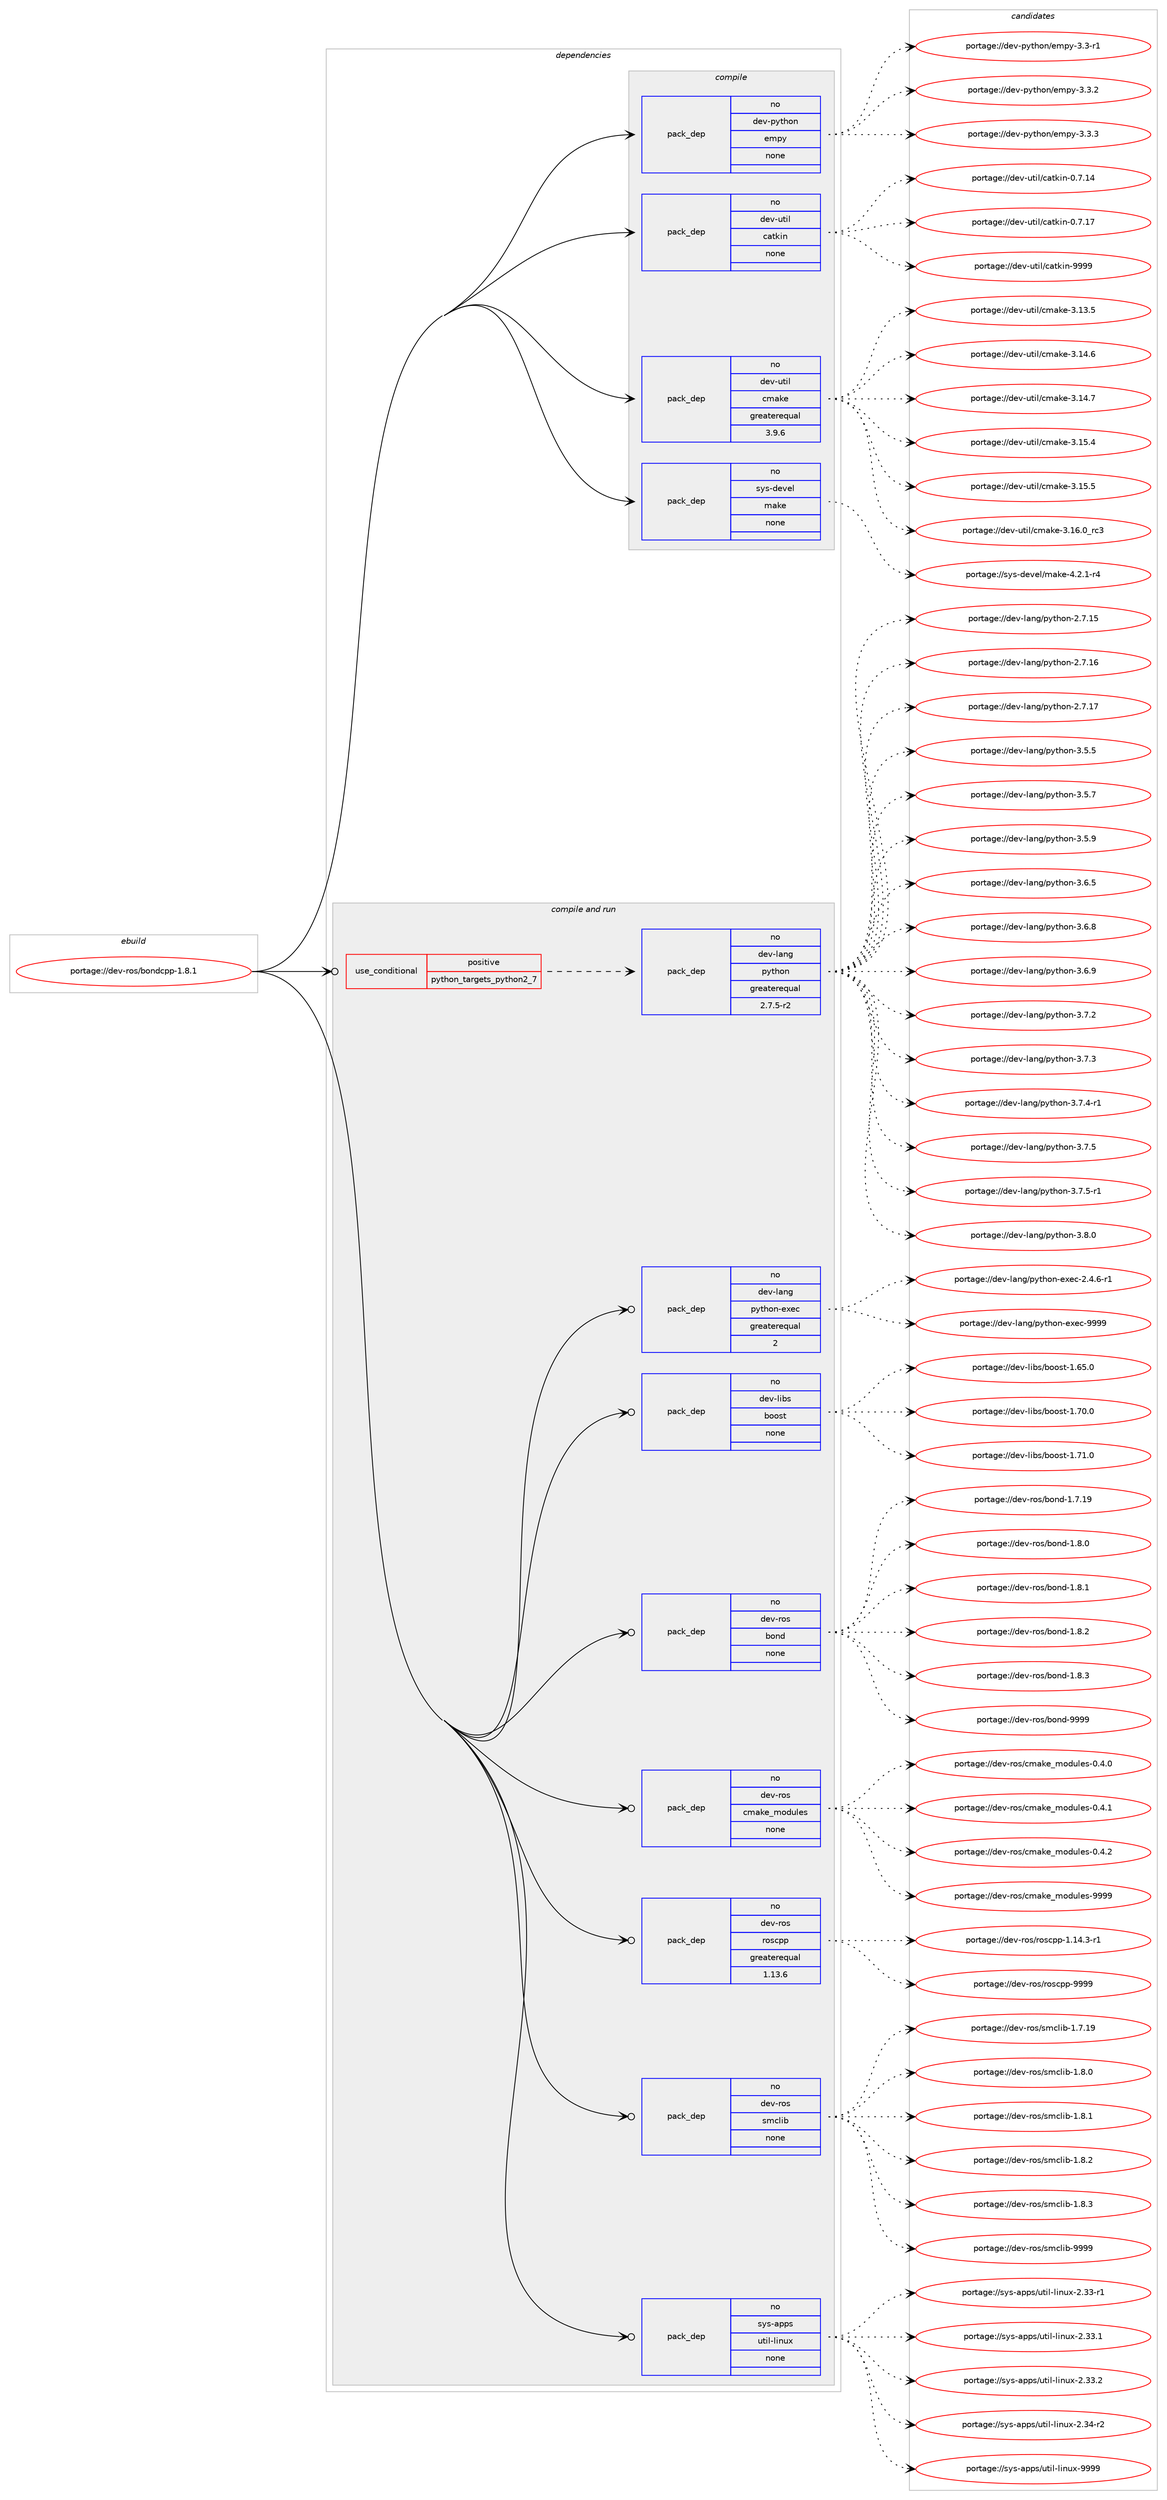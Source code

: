 digraph prolog {

# *************
# Graph options
# *************

newrank=true;
concentrate=true;
compound=true;
graph [rankdir=LR,fontname=Helvetica,fontsize=10,ranksep=1.5];#, ranksep=2.5, nodesep=0.2];
edge  [arrowhead=vee];
node  [fontname=Helvetica,fontsize=10];

# **********
# The ebuild
# **********

subgraph cluster_leftcol {
color=gray;
rank=same;
label=<<i>ebuild</i>>;
id [label="portage://dev-ros/bondcpp-1.8.1", color=red, width=4, href="../dev-ros/bondcpp-1.8.1.svg"];
}

# ****************
# The dependencies
# ****************

subgraph cluster_midcol {
color=gray;
label=<<i>dependencies</i>>;
subgraph cluster_compile {
fillcolor="#eeeeee";
style=filled;
label=<<i>compile</i>>;
subgraph pack138285 {
dependency183777 [label=<<TABLE BORDER="0" CELLBORDER="1" CELLSPACING="0" CELLPADDING="4" WIDTH="220"><TR><TD ROWSPAN="6" CELLPADDING="30">pack_dep</TD></TR><TR><TD WIDTH="110">no</TD></TR><TR><TD>dev-python</TD></TR><TR><TD>empy</TD></TR><TR><TD>none</TD></TR><TR><TD></TD></TR></TABLE>>, shape=none, color=blue];
}
id:e -> dependency183777:w [weight=20,style="solid",arrowhead="vee"];
subgraph pack138286 {
dependency183778 [label=<<TABLE BORDER="0" CELLBORDER="1" CELLSPACING="0" CELLPADDING="4" WIDTH="220"><TR><TD ROWSPAN="6" CELLPADDING="30">pack_dep</TD></TR><TR><TD WIDTH="110">no</TD></TR><TR><TD>dev-util</TD></TR><TR><TD>catkin</TD></TR><TR><TD>none</TD></TR><TR><TD></TD></TR></TABLE>>, shape=none, color=blue];
}
id:e -> dependency183778:w [weight=20,style="solid",arrowhead="vee"];
subgraph pack138287 {
dependency183779 [label=<<TABLE BORDER="0" CELLBORDER="1" CELLSPACING="0" CELLPADDING="4" WIDTH="220"><TR><TD ROWSPAN="6" CELLPADDING="30">pack_dep</TD></TR><TR><TD WIDTH="110">no</TD></TR><TR><TD>dev-util</TD></TR><TR><TD>cmake</TD></TR><TR><TD>greaterequal</TD></TR><TR><TD>3.9.6</TD></TR></TABLE>>, shape=none, color=blue];
}
id:e -> dependency183779:w [weight=20,style="solid",arrowhead="vee"];
subgraph pack138288 {
dependency183780 [label=<<TABLE BORDER="0" CELLBORDER="1" CELLSPACING="0" CELLPADDING="4" WIDTH="220"><TR><TD ROWSPAN="6" CELLPADDING="30">pack_dep</TD></TR><TR><TD WIDTH="110">no</TD></TR><TR><TD>sys-devel</TD></TR><TR><TD>make</TD></TR><TR><TD>none</TD></TR><TR><TD></TD></TR></TABLE>>, shape=none, color=blue];
}
id:e -> dependency183780:w [weight=20,style="solid",arrowhead="vee"];
}
subgraph cluster_compileandrun {
fillcolor="#eeeeee";
style=filled;
label=<<i>compile and run</i>>;
subgraph cond42074 {
dependency183781 [label=<<TABLE BORDER="0" CELLBORDER="1" CELLSPACING="0" CELLPADDING="4"><TR><TD ROWSPAN="3" CELLPADDING="10">use_conditional</TD></TR><TR><TD>positive</TD></TR><TR><TD>python_targets_python2_7</TD></TR></TABLE>>, shape=none, color=red];
subgraph pack138289 {
dependency183782 [label=<<TABLE BORDER="0" CELLBORDER="1" CELLSPACING="0" CELLPADDING="4" WIDTH="220"><TR><TD ROWSPAN="6" CELLPADDING="30">pack_dep</TD></TR><TR><TD WIDTH="110">no</TD></TR><TR><TD>dev-lang</TD></TR><TR><TD>python</TD></TR><TR><TD>greaterequal</TD></TR><TR><TD>2.7.5-r2</TD></TR></TABLE>>, shape=none, color=blue];
}
dependency183781:e -> dependency183782:w [weight=20,style="dashed",arrowhead="vee"];
}
id:e -> dependency183781:w [weight=20,style="solid",arrowhead="odotvee"];
subgraph pack138290 {
dependency183783 [label=<<TABLE BORDER="0" CELLBORDER="1" CELLSPACING="0" CELLPADDING="4" WIDTH="220"><TR><TD ROWSPAN="6" CELLPADDING="30">pack_dep</TD></TR><TR><TD WIDTH="110">no</TD></TR><TR><TD>dev-lang</TD></TR><TR><TD>python-exec</TD></TR><TR><TD>greaterequal</TD></TR><TR><TD>2</TD></TR></TABLE>>, shape=none, color=blue];
}
id:e -> dependency183783:w [weight=20,style="solid",arrowhead="odotvee"];
subgraph pack138291 {
dependency183784 [label=<<TABLE BORDER="0" CELLBORDER="1" CELLSPACING="0" CELLPADDING="4" WIDTH="220"><TR><TD ROWSPAN="6" CELLPADDING="30">pack_dep</TD></TR><TR><TD WIDTH="110">no</TD></TR><TR><TD>dev-libs</TD></TR><TR><TD>boost</TD></TR><TR><TD>none</TD></TR><TR><TD></TD></TR></TABLE>>, shape=none, color=blue];
}
id:e -> dependency183784:w [weight=20,style="solid",arrowhead="odotvee"];
subgraph pack138292 {
dependency183785 [label=<<TABLE BORDER="0" CELLBORDER="1" CELLSPACING="0" CELLPADDING="4" WIDTH="220"><TR><TD ROWSPAN="6" CELLPADDING="30">pack_dep</TD></TR><TR><TD WIDTH="110">no</TD></TR><TR><TD>dev-ros</TD></TR><TR><TD>bond</TD></TR><TR><TD>none</TD></TR><TR><TD></TD></TR></TABLE>>, shape=none, color=blue];
}
id:e -> dependency183785:w [weight=20,style="solid",arrowhead="odotvee"];
subgraph pack138293 {
dependency183786 [label=<<TABLE BORDER="0" CELLBORDER="1" CELLSPACING="0" CELLPADDING="4" WIDTH="220"><TR><TD ROWSPAN="6" CELLPADDING="30">pack_dep</TD></TR><TR><TD WIDTH="110">no</TD></TR><TR><TD>dev-ros</TD></TR><TR><TD>cmake_modules</TD></TR><TR><TD>none</TD></TR><TR><TD></TD></TR></TABLE>>, shape=none, color=blue];
}
id:e -> dependency183786:w [weight=20,style="solid",arrowhead="odotvee"];
subgraph pack138294 {
dependency183787 [label=<<TABLE BORDER="0" CELLBORDER="1" CELLSPACING="0" CELLPADDING="4" WIDTH="220"><TR><TD ROWSPAN="6" CELLPADDING="30">pack_dep</TD></TR><TR><TD WIDTH="110">no</TD></TR><TR><TD>dev-ros</TD></TR><TR><TD>roscpp</TD></TR><TR><TD>greaterequal</TD></TR><TR><TD>1.13.6</TD></TR></TABLE>>, shape=none, color=blue];
}
id:e -> dependency183787:w [weight=20,style="solid",arrowhead="odotvee"];
subgraph pack138295 {
dependency183788 [label=<<TABLE BORDER="0" CELLBORDER="1" CELLSPACING="0" CELLPADDING="4" WIDTH="220"><TR><TD ROWSPAN="6" CELLPADDING="30">pack_dep</TD></TR><TR><TD WIDTH="110">no</TD></TR><TR><TD>dev-ros</TD></TR><TR><TD>smclib</TD></TR><TR><TD>none</TD></TR><TR><TD></TD></TR></TABLE>>, shape=none, color=blue];
}
id:e -> dependency183788:w [weight=20,style="solid",arrowhead="odotvee"];
subgraph pack138296 {
dependency183789 [label=<<TABLE BORDER="0" CELLBORDER="1" CELLSPACING="0" CELLPADDING="4" WIDTH="220"><TR><TD ROWSPAN="6" CELLPADDING="30">pack_dep</TD></TR><TR><TD WIDTH="110">no</TD></TR><TR><TD>sys-apps</TD></TR><TR><TD>util-linux</TD></TR><TR><TD>none</TD></TR><TR><TD></TD></TR></TABLE>>, shape=none, color=blue];
}
id:e -> dependency183789:w [weight=20,style="solid",arrowhead="odotvee"];
}
subgraph cluster_run {
fillcolor="#eeeeee";
style=filled;
label=<<i>run</i>>;
}
}

# **************
# The candidates
# **************

subgraph cluster_choices {
rank=same;
color=gray;
label=<<i>candidates</i>>;

subgraph choice138285 {
color=black;
nodesep=1;
choiceportage1001011184511212111610411111047101109112121455146514511449 [label="portage://dev-python/empy-3.3-r1", color=red, width=4,href="../dev-python/empy-3.3-r1.svg"];
choiceportage1001011184511212111610411111047101109112121455146514650 [label="portage://dev-python/empy-3.3.2", color=red, width=4,href="../dev-python/empy-3.3.2.svg"];
choiceportage1001011184511212111610411111047101109112121455146514651 [label="portage://dev-python/empy-3.3.3", color=red, width=4,href="../dev-python/empy-3.3.3.svg"];
dependency183777:e -> choiceportage1001011184511212111610411111047101109112121455146514511449:w [style=dotted,weight="100"];
dependency183777:e -> choiceportage1001011184511212111610411111047101109112121455146514650:w [style=dotted,weight="100"];
dependency183777:e -> choiceportage1001011184511212111610411111047101109112121455146514651:w [style=dotted,weight="100"];
}
subgraph choice138286 {
color=black;
nodesep=1;
choiceportage1001011184511711610510847999711610710511045484655464952 [label="portage://dev-util/catkin-0.7.14", color=red, width=4,href="../dev-util/catkin-0.7.14.svg"];
choiceportage1001011184511711610510847999711610710511045484655464955 [label="portage://dev-util/catkin-0.7.17", color=red, width=4,href="../dev-util/catkin-0.7.17.svg"];
choiceportage100101118451171161051084799971161071051104557575757 [label="portage://dev-util/catkin-9999", color=red, width=4,href="../dev-util/catkin-9999.svg"];
dependency183778:e -> choiceportage1001011184511711610510847999711610710511045484655464952:w [style=dotted,weight="100"];
dependency183778:e -> choiceportage1001011184511711610510847999711610710511045484655464955:w [style=dotted,weight="100"];
dependency183778:e -> choiceportage100101118451171161051084799971161071051104557575757:w [style=dotted,weight="100"];
}
subgraph choice138287 {
color=black;
nodesep=1;
choiceportage1001011184511711610510847991099710710145514649514653 [label="portage://dev-util/cmake-3.13.5", color=red, width=4,href="../dev-util/cmake-3.13.5.svg"];
choiceportage1001011184511711610510847991099710710145514649524654 [label="portage://dev-util/cmake-3.14.6", color=red, width=4,href="../dev-util/cmake-3.14.6.svg"];
choiceportage1001011184511711610510847991099710710145514649524655 [label="portage://dev-util/cmake-3.14.7", color=red, width=4,href="../dev-util/cmake-3.14.7.svg"];
choiceportage1001011184511711610510847991099710710145514649534652 [label="portage://dev-util/cmake-3.15.4", color=red, width=4,href="../dev-util/cmake-3.15.4.svg"];
choiceportage1001011184511711610510847991099710710145514649534653 [label="portage://dev-util/cmake-3.15.5", color=red, width=4,href="../dev-util/cmake-3.15.5.svg"];
choiceportage1001011184511711610510847991099710710145514649544648951149951 [label="portage://dev-util/cmake-3.16.0_rc3", color=red, width=4,href="../dev-util/cmake-3.16.0_rc3.svg"];
dependency183779:e -> choiceportage1001011184511711610510847991099710710145514649514653:w [style=dotted,weight="100"];
dependency183779:e -> choiceportage1001011184511711610510847991099710710145514649524654:w [style=dotted,weight="100"];
dependency183779:e -> choiceportage1001011184511711610510847991099710710145514649524655:w [style=dotted,weight="100"];
dependency183779:e -> choiceportage1001011184511711610510847991099710710145514649534652:w [style=dotted,weight="100"];
dependency183779:e -> choiceportage1001011184511711610510847991099710710145514649534653:w [style=dotted,weight="100"];
dependency183779:e -> choiceportage1001011184511711610510847991099710710145514649544648951149951:w [style=dotted,weight="100"];
}
subgraph choice138288 {
color=black;
nodesep=1;
choiceportage1151211154510010111810110847109971071014552465046494511452 [label="portage://sys-devel/make-4.2.1-r4", color=red, width=4,href="../sys-devel/make-4.2.1-r4.svg"];
dependency183780:e -> choiceportage1151211154510010111810110847109971071014552465046494511452:w [style=dotted,weight="100"];
}
subgraph choice138289 {
color=black;
nodesep=1;
choiceportage10010111845108971101034711212111610411111045504655464953 [label="portage://dev-lang/python-2.7.15", color=red, width=4,href="../dev-lang/python-2.7.15.svg"];
choiceportage10010111845108971101034711212111610411111045504655464954 [label="portage://dev-lang/python-2.7.16", color=red, width=4,href="../dev-lang/python-2.7.16.svg"];
choiceportage10010111845108971101034711212111610411111045504655464955 [label="portage://dev-lang/python-2.7.17", color=red, width=4,href="../dev-lang/python-2.7.17.svg"];
choiceportage100101118451089711010347112121116104111110455146534653 [label="portage://dev-lang/python-3.5.5", color=red, width=4,href="../dev-lang/python-3.5.5.svg"];
choiceportage100101118451089711010347112121116104111110455146534655 [label="portage://dev-lang/python-3.5.7", color=red, width=4,href="../dev-lang/python-3.5.7.svg"];
choiceportage100101118451089711010347112121116104111110455146534657 [label="portage://dev-lang/python-3.5.9", color=red, width=4,href="../dev-lang/python-3.5.9.svg"];
choiceportage100101118451089711010347112121116104111110455146544653 [label="portage://dev-lang/python-3.6.5", color=red, width=4,href="../dev-lang/python-3.6.5.svg"];
choiceportage100101118451089711010347112121116104111110455146544656 [label="portage://dev-lang/python-3.6.8", color=red, width=4,href="../dev-lang/python-3.6.8.svg"];
choiceportage100101118451089711010347112121116104111110455146544657 [label="portage://dev-lang/python-3.6.9", color=red, width=4,href="../dev-lang/python-3.6.9.svg"];
choiceportage100101118451089711010347112121116104111110455146554650 [label="portage://dev-lang/python-3.7.2", color=red, width=4,href="../dev-lang/python-3.7.2.svg"];
choiceportage100101118451089711010347112121116104111110455146554651 [label="portage://dev-lang/python-3.7.3", color=red, width=4,href="../dev-lang/python-3.7.3.svg"];
choiceportage1001011184510897110103471121211161041111104551465546524511449 [label="portage://dev-lang/python-3.7.4-r1", color=red, width=4,href="../dev-lang/python-3.7.4-r1.svg"];
choiceportage100101118451089711010347112121116104111110455146554653 [label="portage://dev-lang/python-3.7.5", color=red, width=4,href="../dev-lang/python-3.7.5.svg"];
choiceportage1001011184510897110103471121211161041111104551465546534511449 [label="portage://dev-lang/python-3.7.5-r1", color=red, width=4,href="../dev-lang/python-3.7.5-r1.svg"];
choiceportage100101118451089711010347112121116104111110455146564648 [label="portage://dev-lang/python-3.8.0", color=red, width=4,href="../dev-lang/python-3.8.0.svg"];
dependency183782:e -> choiceportage10010111845108971101034711212111610411111045504655464953:w [style=dotted,weight="100"];
dependency183782:e -> choiceportage10010111845108971101034711212111610411111045504655464954:w [style=dotted,weight="100"];
dependency183782:e -> choiceportage10010111845108971101034711212111610411111045504655464955:w [style=dotted,weight="100"];
dependency183782:e -> choiceportage100101118451089711010347112121116104111110455146534653:w [style=dotted,weight="100"];
dependency183782:e -> choiceportage100101118451089711010347112121116104111110455146534655:w [style=dotted,weight="100"];
dependency183782:e -> choiceportage100101118451089711010347112121116104111110455146534657:w [style=dotted,weight="100"];
dependency183782:e -> choiceportage100101118451089711010347112121116104111110455146544653:w [style=dotted,weight="100"];
dependency183782:e -> choiceportage100101118451089711010347112121116104111110455146544656:w [style=dotted,weight="100"];
dependency183782:e -> choiceportage100101118451089711010347112121116104111110455146544657:w [style=dotted,weight="100"];
dependency183782:e -> choiceportage100101118451089711010347112121116104111110455146554650:w [style=dotted,weight="100"];
dependency183782:e -> choiceportage100101118451089711010347112121116104111110455146554651:w [style=dotted,weight="100"];
dependency183782:e -> choiceportage1001011184510897110103471121211161041111104551465546524511449:w [style=dotted,weight="100"];
dependency183782:e -> choiceportage100101118451089711010347112121116104111110455146554653:w [style=dotted,weight="100"];
dependency183782:e -> choiceportage1001011184510897110103471121211161041111104551465546534511449:w [style=dotted,weight="100"];
dependency183782:e -> choiceportage100101118451089711010347112121116104111110455146564648:w [style=dotted,weight="100"];
}
subgraph choice138290 {
color=black;
nodesep=1;
choiceportage10010111845108971101034711212111610411111045101120101994550465246544511449 [label="portage://dev-lang/python-exec-2.4.6-r1", color=red, width=4,href="../dev-lang/python-exec-2.4.6-r1.svg"];
choiceportage10010111845108971101034711212111610411111045101120101994557575757 [label="portage://dev-lang/python-exec-9999", color=red, width=4,href="../dev-lang/python-exec-9999.svg"];
dependency183783:e -> choiceportage10010111845108971101034711212111610411111045101120101994550465246544511449:w [style=dotted,weight="100"];
dependency183783:e -> choiceportage10010111845108971101034711212111610411111045101120101994557575757:w [style=dotted,weight="100"];
}
subgraph choice138291 {
color=black;
nodesep=1;
choiceportage1001011184510810598115479811111111511645494654534648 [label="portage://dev-libs/boost-1.65.0", color=red, width=4,href="../dev-libs/boost-1.65.0.svg"];
choiceportage1001011184510810598115479811111111511645494655484648 [label="portage://dev-libs/boost-1.70.0", color=red, width=4,href="../dev-libs/boost-1.70.0.svg"];
choiceportage1001011184510810598115479811111111511645494655494648 [label="portage://dev-libs/boost-1.71.0", color=red, width=4,href="../dev-libs/boost-1.71.0.svg"];
dependency183784:e -> choiceportage1001011184510810598115479811111111511645494654534648:w [style=dotted,weight="100"];
dependency183784:e -> choiceportage1001011184510810598115479811111111511645494655484648:w [style=dotted,weight="100"];
dependency183784:e -> choiceportage1001011184510810598115479811111111511645494655494648:w [style=dotted,weight="100"];
}
subgraph choice138292 {
color=black;
nodesep=1;
choiceportage10010111845114111115479811111010045494655464957 [label="portage://dev-ros/bond-1.7.19", color=red, width=4,href="../dev-ros/bond-1.7.19.svg"];
choiceportage100101118451141111154798111110100454946564648 [label="portage://dev-ros/bond-1.8.0", color=red, width=4,href="../dev-ros/bond-1.8.0.svg"];
choiceportage100101118451141111154798111110100454946564649 [label="portage://dev-ros/bond-1.8.1", color=red, width=4,href="../dev-ros/bond-1.8.1.svg"];
choiceportage100101118451141111154798111110100454946564650 [label="portage://dev-ros/bond-1.8.2", color=red, width=4,href="../dev-ros/bond-1.8.2.svg"];
choiceportage100101118451141111154798111110100454946564651 [label="portage://dev-ros/bond-1.8.3", color=red, width=4,href="../dev-ros/bond-1.8.3.svg"];
choiceportage1001011184511411111547981111101004557575757 [label="portage://dev-ros/bond-9999", color=red, width=4,href="../dev-ros/bond-9999.svg"];
dependency183785:e -> choiceportage10010111845114111115479811111010045494655464957:w [style=dotted,weight="100"];
dependency183785:e -> choiceportage100101118451141111154798111110100454946564648:w [style=dotted,weight="100"];
dependency183785:e -> choiceportage100101118451141111154798111110100454946564649:w [style=dotted,weight="100"];
dependency183785:e -> choiceportage100101118451141111154798111110100454946564650:w [style=dotted,weight="100"];
dependency183785:e -> choiceportage100101118451141111154798111110100454946564651:w [style=dotted,weight="100"];
dependency183785:e -> choiceportage1001011184511411111547981111101004557575757:w [style=dotted,weight="100"];
}
subgraph choice138293 {
color=black;
nodesep=1;
choiceportage1001011184511411111547991099710710195109111100117108101115454846524648 [label="portage://dev-ros/cmake_modules-0.4.0", color=red, width=4,href="../dev-ros/cmake_modules-0.4.0.svg"];
choiceportage1001011184511411111547991099710710195109111100117108101115454846524649 [label="portage://dev-ros/cmake_modules-0.4.1", color=red, width=4,href="../dev-ros/cmake_modules-0.4.1.svg"];
choiceportage1001011184511411111547991099710710195109111100117108101115454846524650 [label="portage://dev-ros/cmake_modules-0.4.2", color=red, width=4,href="../dev-ros/cmake_modules-0.4.2.svg"];
choiceportage10010111845114111115479910997107101951091111001171081011154557575757 [label="portage://dev-ros/cmake_modules-9999", color=red, width=4,href="../dev-ros/cmake_modules-9999.svg"];
dependency183786:e -> choiceportage1001011184511411111547991099710710195109111100117108101115454846524648:w [style=dotted,weight="100"];
dependency183786:e -> choiceportage1001011184511411111547991099710710195109111100117108101115454846524649:w [style=dotted,weight="100"];
dependency183786:e -> choiceportage1001011184511411111547991099710710195109111100117108101115454846524650:w [style=dotted,weight="100"];
dependency183786:e -> choiceportage10010111845114111115479910997107101951091111001171081011154557575757:w [style=dotted,weight="100"];
}
subgraph choice138294 {
color=black;
nodesep=1;
choiceportage100101118451141111154711411111599112112454946495246514511449 [label="portage://dev-ros/roscpp-1.14.3-r1", color=red, width=4,href="../dev-ros/roscpp-1.14.3-r1.svg"];
choiceportage1001011184511411111547114111115991121124557575757 [label="portage://dev-ros/roscpp-9999", color=red, width=4,href="../dev-ros/roscpp-9999.svg"];
dependency183787:e -> choiceportage100101118451141111154711411111599112112454946495246514511449:w [style=dotted,weight="100"];
dependency183787:e -> choiceportage1001011184511411111547114111115991121124557575757:w [style=dotted,weight="100"];
}
subgraph choice138295 {
color=black;
nodesep=1;
choiceportage1001011184511411111547115109991081059845494655464957 [label="portage://dev-ros/smclib-1.7.19", color=red, width=4,href="../dev-ros/smclib-1.7.19.svg"];
choiceportage10010111845114111115471151099910810598454946564648 [label="portage://dev-ros/smclib-1.8.0", color=red, width=4,href="../dev-ros/smclib-1.8.0.svg"];
choiceportage10010111845114111115471151099910810598454946564649 [label="portage://dev-ros/smclib-1.8.1", color=red, width=4,href="../dev-ros/smclib-1.8.1.svg"];
choiceportage10010111845114111115471151099910810598454946564650 [label="portage://dev-ros/smclib-1.8.2", color=red, width=4,href="../dev-ros/smclib-1.8.2.svg"];
choiceportage10010111845114111115471151099910810598454946564651 [label="portage://dev-ros/smclib-1.8.3", color=red, width=4,href="../dev-ros/smclib-1.8.3.svg"];
choiceportage100101118451141111154711510999108105984557575757 [label="portage://dev-ros/smclib-9999", color=red, width=4,href="../dev-ros/smclib-9999.svg"];
dependency183788:e -> choiceportage1001011184511411111547115109991081059845494655464957:w [style=dotted,weight="100"];
dependency183788:e -> choiceportage10010111845114111115471151099910810598454946564648:w [style=dotted,weight="100"];
dependency183788:e -> choiceportage10010111845114111115471151099910810598454946564649:w [style=dotted,weight="100"];
dependency183788:e -> choiceportage10010111845114111115471151099910810598454946564650:w [style=dotted,weight="100"];
dependency183788:e -> choiceportage10010111845114111115471151099910810598454946564651:w [style=dotted,weight="100"];
dependency183788:e -> choiceportage100101118451141111154711510999108105984557575757:w [style=dotted,weight="100"];
}
subgraph choice138296 {
color=black;
nodesep=1;
choiceportage1151211154597112112115471171161051084510810511011712045504651514511449 [label="portage://sys-apps/util-linux-2.33-r1", color=red, width=4,href="../sys-apps/util-linux-2.33-r1.svg"];
choiceportage1151211154597112112115471171161051084510810511011712045504651514649 [label="portage://sys-apps/util-linux-2.33.1", color=red, width=4,href="../sys-apps/util-linux-2.33.1.svg"];
choiceportage1151211154597112112115471171161051084510810511011712045504651514650 [label="portage://sys-apps/util-linux-2.33.2", color=red, width=4,href="../sys-apps/util-linux-2.33.2.svg"];
choiceportage1151211154597112112115471171161051084510810511011712045504651524511450 [label="portage://sys-apps/util-linux-2.34-r2", color=red, width=4,href="../sys-apps/util-linux-2.34-r2.svg"];
choiceportage115121115459711211211547117116105108451081051101171204557575757 [label="portage://sys-apps/util-linux-9999", color=red, width=4,href="../sys-apps/util-linux-9999.svg"];
dependency183789:e -> choiceportage1151211154597112112115471171161051084510810511011712045504651514511449:w [style=dotted,weight="100"];
dependency183789:e -> choiceportage1151211154597112112115471171161051084510810511011712045504651514649:w [style=dotted,weight="100"];
dependency183789:e -> choiceportage1151211154597112112115471171161051084510810511011712045504651514650:w [style=dotted,weight="100"];
dependency183789:e -> choiceportage1151211154597112112115471171161051084510810511011712045504651524511450:w [style=dotted,weight="100"];
dependency183789:e -> choiceportage115121115459711211211547117116105108451081051101171204557575757:w [style=dotted,weight="100"];
}
}

}
